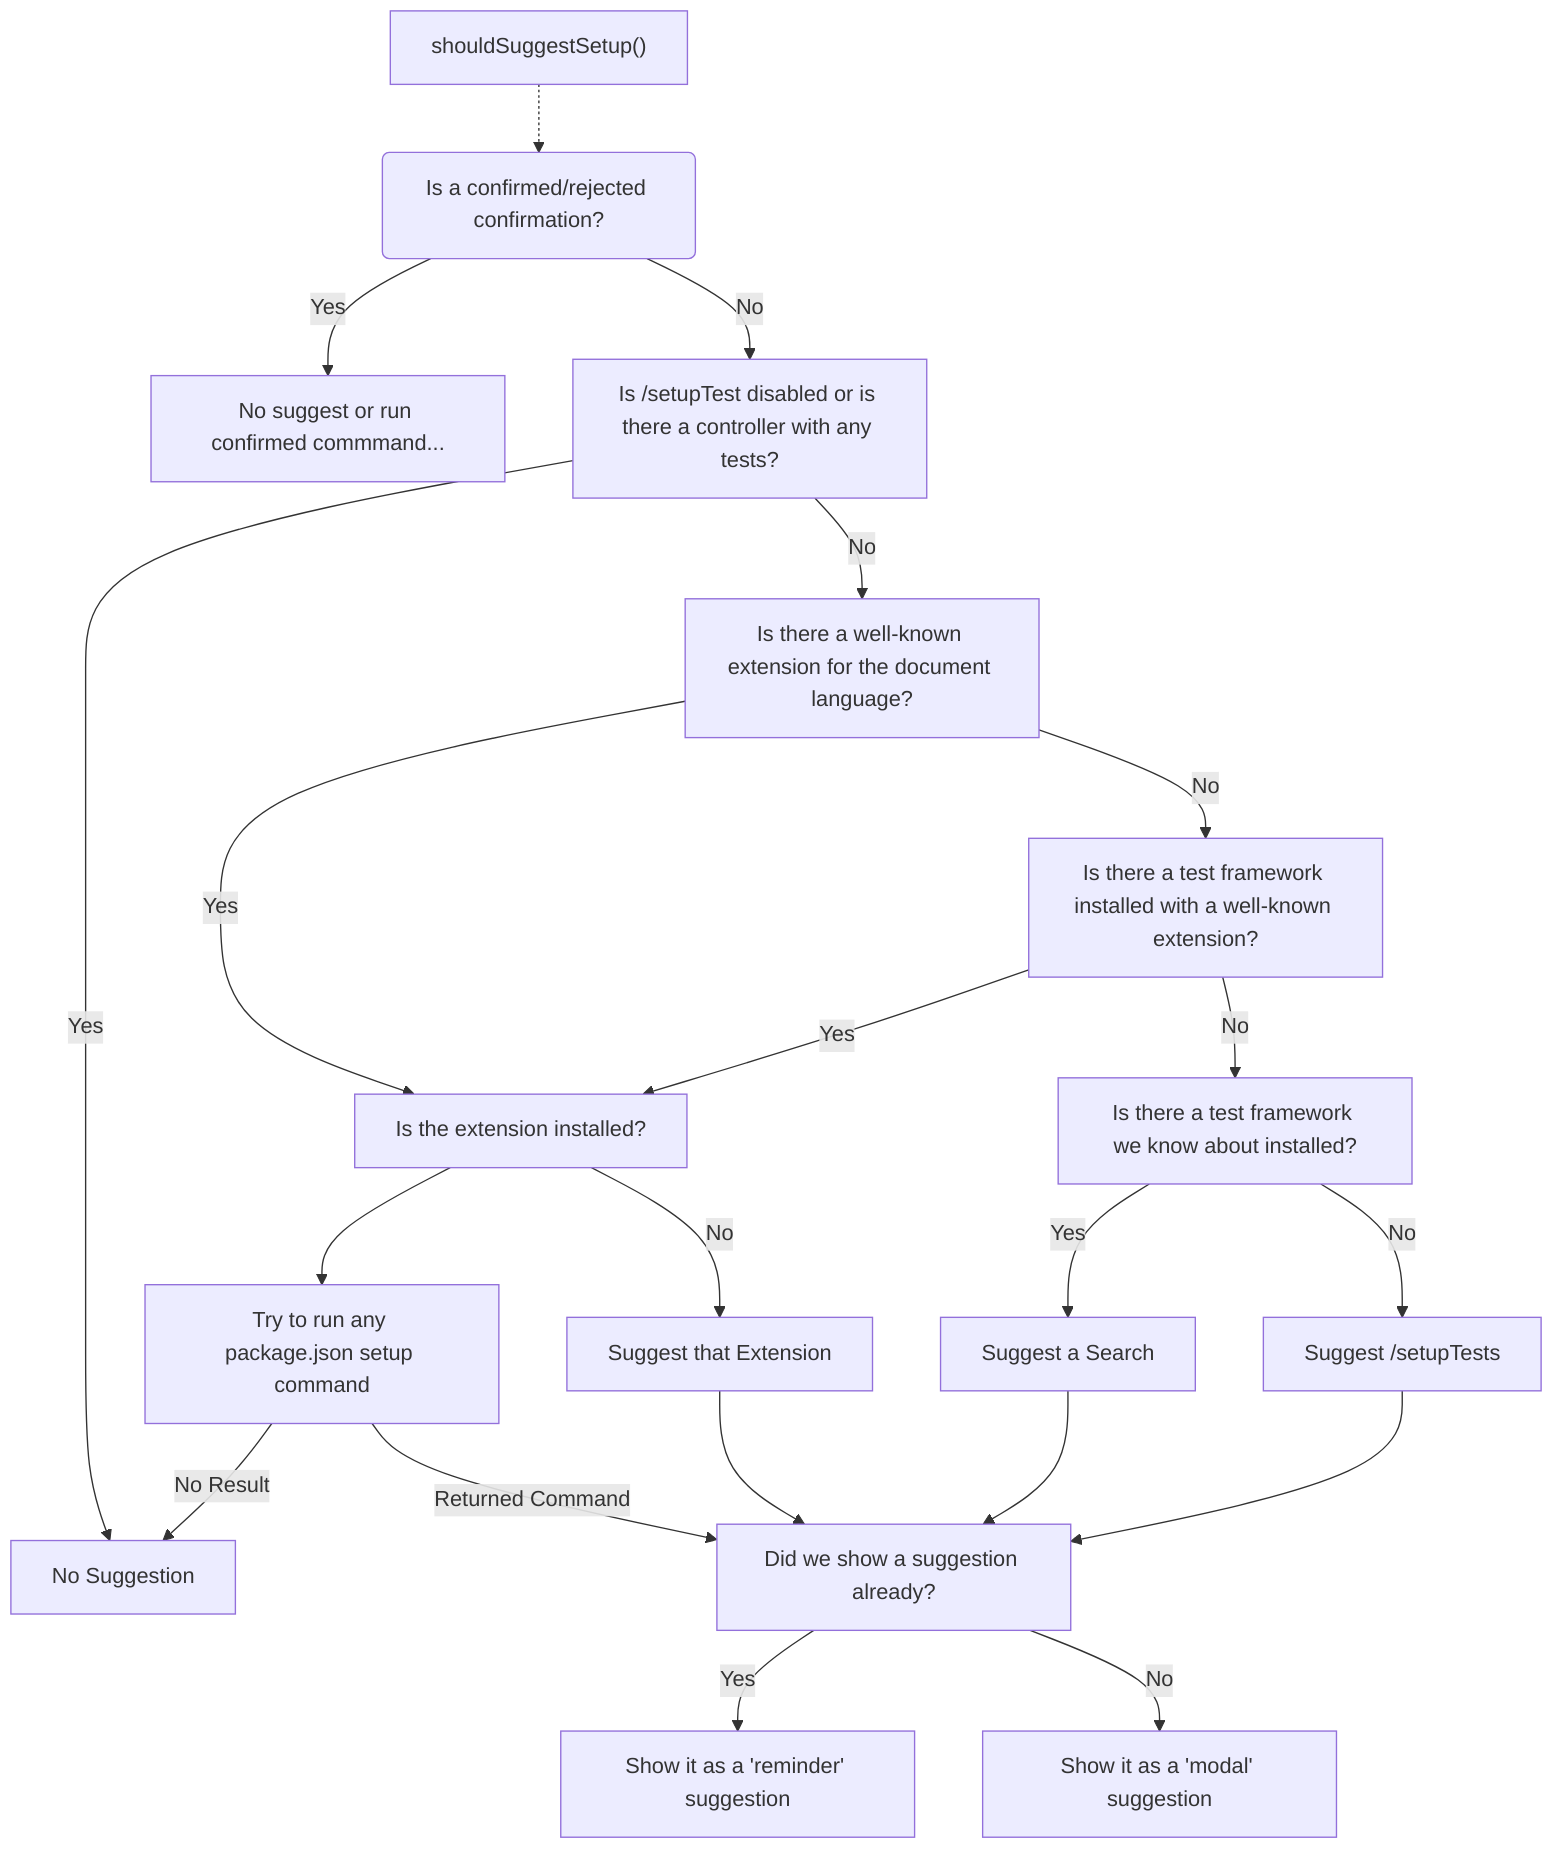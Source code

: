 %% Rendered version in setupTestDetector.png
%% Edit on https://mermaid.live/edit
flowchart TD
    A["shouldSuggestSetup()"] -.-> C(Is a confirmed/rejected confirmation?)
    C -->|Yes| ConfirmSuggest[No suggest or run confirmed commmand...]
    C -->|No| D[Is /setupTest disabled or is there a controller with any tests?]
    D -->|Yes| NoSuggest[No Suggestion]
    D -->|No| E[Is there a well-known extension for the document language?]
    E -->|Yes| G[Is the extension installed?]
    G --> O[Try to run any package.json setup command]
    E -->|No| F[Is there a test framework installed with a well-known extension?]
    F -->|Yes| G
    G -->|No| N[Suggest that Extension]
    F -->|No| H[Is there a test framework we know about installed?]
    H -->|Yes| I[Suggest a Search]
    I --> K[Did we show a suggestion already?]
    H -->|No| J[Suggest /setupTests]
    J --> K
    N -->K
    O -->|No Result| NoSuggest
    O -->|Returned Command| K
    K -->|Yes| L[Show it as a 'reminder' suggestion]
    K -->|No| M[Show it as a 'modal' suggestion]